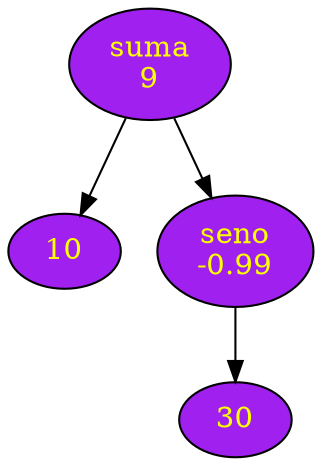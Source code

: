 // Graph 20230922-202215
digraph {
	node [fillcolor=purple fontcolor=yellow shape=ellipse style=filled]
	nodo4 [label=10]
	nodo5 [label=30]
	nodo6 [label="seno\n-0.99"]
	nodo6 -> nodo5
	nodo7 [label="suma\n9"]
	nodo7 -> nodo4
	nodo7 -> nodo6
}
